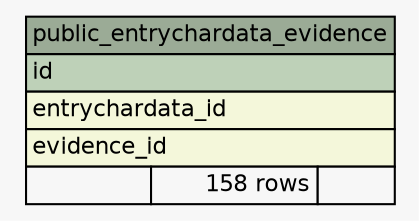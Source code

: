 // dot 2.36.0 on Linux 3.13.0-43-generic
// SchemaSpy rev 590
digraph "public_entrychardata_evidence" {
  graph [
    rankdir="RL"
    bgcolor="#f7f7f7"
    nodesep="0.18"
    ranksep="0.46"
    fontname="Helvetica"
    fontsize="11"
  ];
  node [
    fontname="Helvetica"
    fontsize="11"
    shape="plaintext"
  ];
  edge [
    arrowsize="0.8"
  ];
  "public_entrychardata_evidence" [
    label=<
    <TABLE BORDER="0" CELLBORDER="1" CELLSPACING="0" BGCOLOR="#ffffff">
      <TR><TD COLSPAN="3" BGCOLOR="#9bab96" ALIGN="CENTER">public_entrychardata_evidence</TD></TR>
      <TR><TD PORT="id" COLSPAN="3" BGCOLOR="#bed1b8" ALIGN="LEFT">id</TD></TR>
      <TR><TD PORT="entrychardata_id" COLSPAN="3" BGCOLOR="#f4f7da" ALIGN="LEFT">entrychardata_id</TD></TR>
      <TR><TD PORT="evidence_id" COLSPAN="3" BGCOLOR="#f4f7da" ALIGN="LEFT">evidence_id</TD></TR>
      <TR><TD ALIGN="LEFT" BGCOLOR="#f7f7f7">  </TD><TD ALIGN="RIGHT" BGCOLOR="#f7f7f7">158 rows</TD><TD ALIGN="RIGHT" BGCOLOR="#f7f7f7">  </TD></TR>
    </TABLE>>
    URL="tables/public_entrychardata_evidence.html"
    tooltip="public_entrychardata_evidence"
  ];
}
